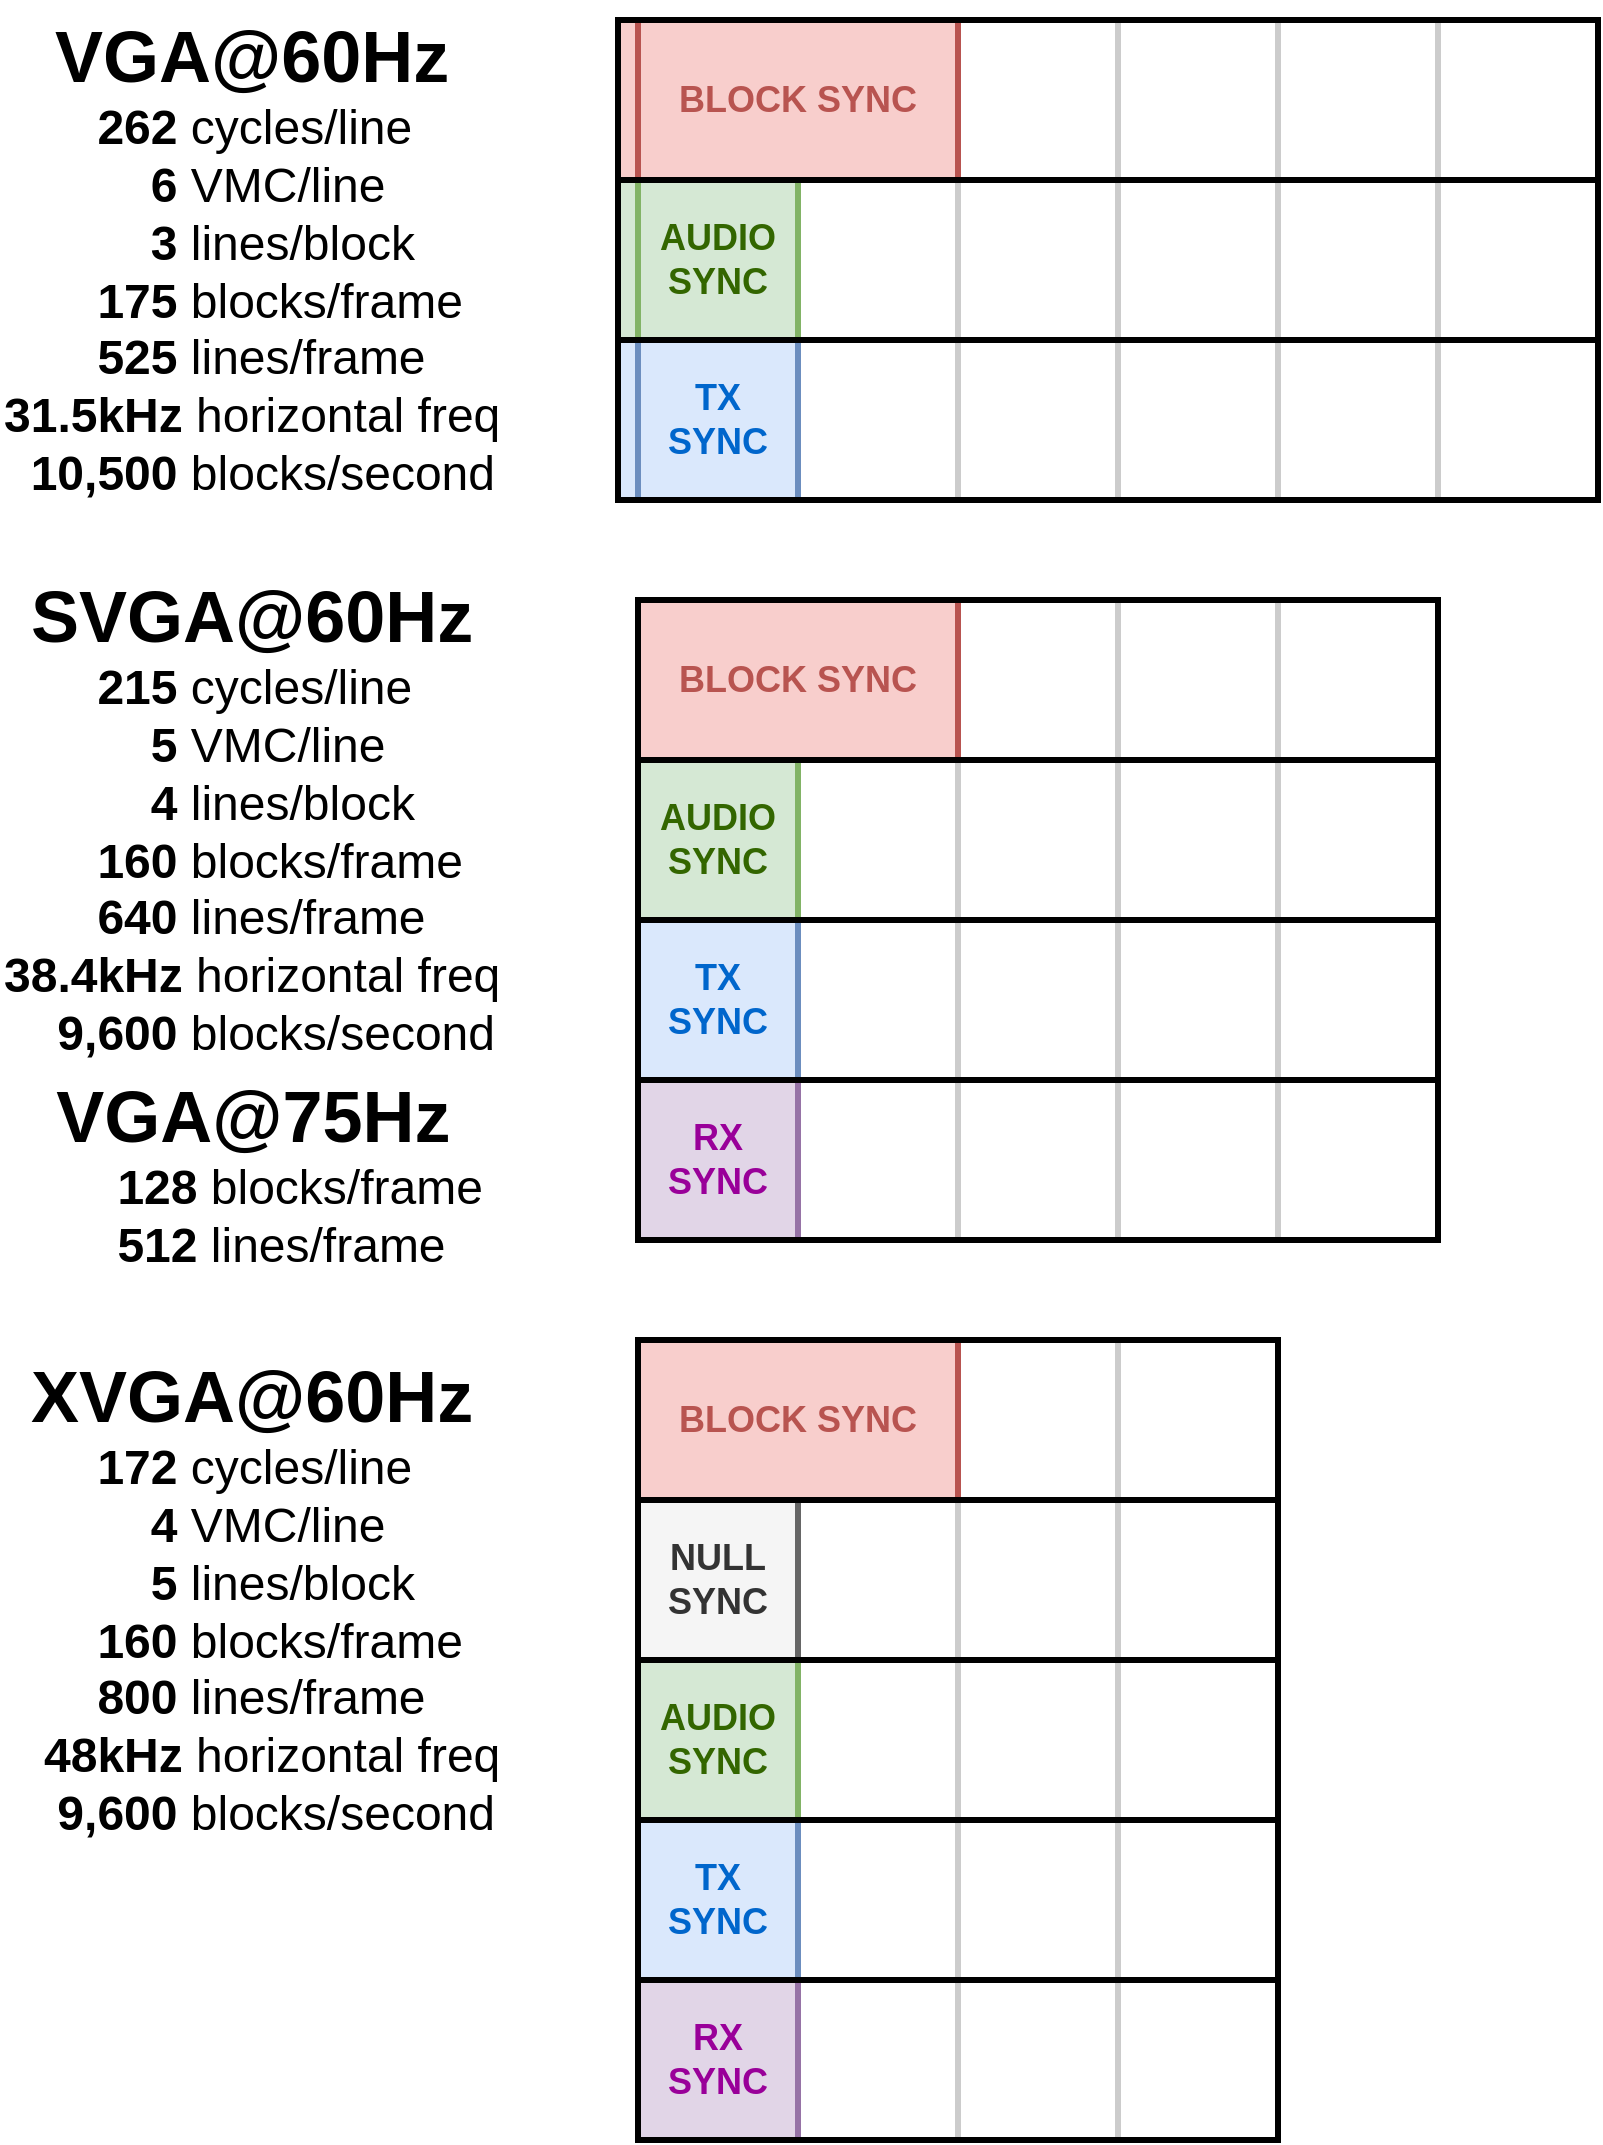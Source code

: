 <mxfile version="14.6.13" type="device"><diagram id="gTCB5Frday_FBcNrK8IL" name="Page-1"><mxGraphModel dx="1351" dy="857" grid="1" gridSize="10" guides="1" tooltips="1" connect="1" arrows="1" fold="1" page="1" pageScale="1" pageWidth="850" pageHeight="1100" math="0" shadow="0"><root><mxCell id="0"/><mxCell id="1" parent="0"/><mxCell id="jKA1xTErm6TpshTIg_mM-166" value="" style="whiteSpace=wrap;html=1;aspect=fixed;strokeWidth=3;strokeColor=#6c8ebf;fillColor=#dae8fc;" vertex="1" parent="1"><mxGeometry x="350" y="180" width="80" height="80" as="geometry"/></mxCell><mxCell id="jKA1xTErm6TpshTIg_mM-164" value="" style="whiteSpace=wrap;html=1;aspect=fixed;strokeWidth=3;strokeColor=#82b366;fillColor=#d5e8d4;fontColor=#82B366;" vertex="1" parent="1"><mxGeometry x="350" y="100" width="80" height="80" as="geometry"/></mxCell><mxCell id="jKA1xTErm6TpshTIg_mM-163" value="" style="rounded=0;whiteSpace=wrap;html=1;strokeWidth=3;strokeColor=#b85450;fillColor=#f8cecc;" vertex="1" parent="1"><mxGeometry x="350" y="20" width="10" height="80" as="geometry"/></mxCell><mxCell id="jKA1xTErm6TpshTIg_mM-89" value="" style="whiteSpace=wrap;html=1;aspect=fixed;strokeWidth=3;strokeColor=#CCCCCC;" vertex="1" parent="1"><mxGeometry x="440" y="100" width="80" height="80" as="geometry"/></mxCell><mxCell id="jKA1xTErm6TpshTIg_mM-90" value="" style="whiteSpace=wrap;html=1;aspect=fixed;strokeWidth=3;strokeColor=#CCCCCC;" vertex="1" parent="1"><mxGeometry x="440" y="180" width="80" height="80" as="geometry"/></mxCell><mxCell id="jKA1xTErm6TpshTIg_mM-91" value="" style="whiteSpace=wrap;html=1;aspect=fixed;strokeWidth=3;strokeColor=#CCCCCC;" vertex="1" parent="1"><mxGeometry x="520" y="20" width="80" height="80" as="geometry"/></mxCell><mxCell id="jKA1xTErm6TpshTIg_mM-92" value="" style="whiteSpace=wrap;html=1;aspect=fixed;strokeWidth=3;strokeColor=#CCCCCC;" vertex="1" parent="1"><mxGeometry x="520" y="100" width="80" height="80" as="geometry"/></mxCell><mxCell id="jKA1xTErm6TpshTIg_mM-93" value="" style="whiteSpace=wrap;html=1;aspect=fixed;strokeWidth=3;strokeColor=#CCCCCC;" vertex="1" parent="1"><mxGeometry x="520" y="180" width="80" height="80" as="geometry"/></mxCell><mxCell id="jKA1xTErm6TpshTIg_mM-94" value="" style="whiteSpace=wrap;html=1;aspect=fixed;strokeWidth=3;strokeColor=#CCCCCC;" vertex="1" parent="1"><mxGeometry x="600" y="20" width="80" height="80" as="geometry"/></mxCell><mxCell id="jKA1xTErm6TpshTIg_mM-95" value="" style="whiteSpace=wrap;html=1;aspect=fixed;strokeWidth=3;strokeColor=#CCCCCC;" vertex="1" parent="1"><mxGeometry x="600" y="100" width="80" height="80" as="geometry"/></mxCell><mxCell id="jKA1xTErm6TpshTIg_mM-96" value="" style="whiteSpace=wrap;html=1;aspect=fixed;strokeWidth=3;strokeColor=#CCCCCC;" vertex="1" parent="1"><mxGeometry x="600" y="180" width="80" height="80" as="geometry"/></mxCell><mxCell id="jKA1xTErm6TpshTIg_mM-97" value="" style="whiteSpace=wrap;html=1;aspect=fixed;strokeWidth=3;strokeColor=#CCCCCC;" vertex="1" parent="1"><mxGeometry x="680" y="20" width="80" height="80" as="geometry"/></mxCell><mxCell id="jKA1xTErm6TpshTIg_mM-98" value="" style="whiteSpace=wrap;html=1;aspect=fixed;strokeWidth=3;strokeColor=#CCCCCC;" vertex="1" parent="1"><mxGeometry x="680" y="100" width="80" height="80" as="geometry"/></mxCell><mxCell id="jKA1xTErm6TpshTIg_mM-99" value="" style="whiteSpace=wrap;html=1;aspect=fixed;strokeWidth=3;strokeColor=#CCCCCC;" vertex="1" parent="1"><mxGeometry x="680" y="180" width="80" height="80" as="geometry"/></mxCell><mxCell id="jKA1xTErm6TpshTIg_mM-100" value="" style="whiteSpace=wrap;html=1;aspect=fixed;strokeWidth=3;strokeColor=#CCCCCC;" vertex="1" parent="1"><mxGeometry x="760" y="20" width="80" height="80" as="geometry"/></mxCell><mxCell id="jKA1xTErm6TpshTIg_mM-101" value="" style="whiteSpace=wrap;html=1;aspect=fixed;strokeWidth=3;strokeColor=#CCCCCC;" vertex="1" parent="1"><mxGeometry x="760" y="100" width="80" height="80" as="geometry"/></mxCell><mxCell id="jKA1xTErm6TpshTIg_mM-102" value="" style="whiteSpace=wrap;html=1;aspect=fixed;strokeWidth=3;strokeColor=#CCCCCC;" vertex="1" parent="1"><mxGeometry x="760" y="180" width="80" height="80" as="geometry"/></mxCell><mxCell id="jKA1xTErm6TpshTIg_mM-104" value="" style="whiteSpace=wrap;html=1;aspect=fixed;strokeWidth=3;strokeColor=#CCCCCC;" vertex="1" parent="1"><mxGeometry x="440" y="390" width="80" height="80" as="geometry"/></mxCell><mxCell id="jKA1xTErm6TpshTIg_mM-105" value="" style="whiteSpace=wrap;html=1;aspect=fixed;strokeWidth=3;strokeColor=#CCCCCC;" vertex="1" parent="1"><mxGeometry x="440" y="470" width="80" height="80" as="geometry"/></mxCell><mxCell id="jKA1xTErm6TpshTIg_mM-106" value="" style="whiteSpace=wrap;html=1;aspect=fixed;strokeWidth=3;strokeColor=#CCCCCC;" vertex="1" parent="1"><mxGeometry x="440" y="550" width="80" height="80" as="geometry"/></mxCell><mxCell id="jKA1xTErm6TpshTIg_mM-107" value="" style="whiteSpace=wrap;html=1;aspect=fixed;strokeWidth=3;strokeColor=#CCCCCC;" vertex="1" parent="1"><mxGeometry x="520" y="310" width="80" height="80" as="geometry"/></mxCell><mxCell id="jKA1xTErm6TpshTIg_mM-108" value="" style="whiteSpace=wrap;html=1;aspect=fixed;strokeWidth=3;strokeColor=#CCCCCC;" vertex="1" parent="1"><mxGeometry x="520" y="390" width="80" height="80" as="geometry"/></mxCell><mxCell id="jKA1xTErm6TpshTIg_mM-109" value="" style="whiteSpace=wrap;html=1;aspect=fixed;strokeWidth=3;strokeColor=#CCCCCC;" vertex="1" parent="1"><mxGeometry x="520" y="470" width="80" height="80" as="geometry"/></mxCell><mxCell id="jKA1xTErm6TpshTIg_mM-110" value="" style="whiteSpace=wrap;html=1;aspect=fixed;strokeWidth=3;strokeColor=#CCCCCC;" vertex="1" parent="1"><mxGeometry x="520" y="550" width="80" height="80" as="geometry"/></mxCell><mxCell id="jKA1xTErm6TpshTIg_mM-111" value="" style="whiteSpace=wrap;html=1;aspect=fixed;strokeWidth=3;strokeColor=#CCCCCC;" vertex="1" parent="1"><mxGeometry x="600" y="310" width="80" height="80" as="geometry"/></mxCell><mxCell id="jKA1xTErm6TpshTIg_mM-112" value="" style="whiteSpace=wrap;html=1;aspect=fixed;strokeWidth=3;strokeColor=#CCCCCC;" vertex="1" parent="1"><mxGeometry x="600" y="390" width="80" height="80" as="geometry"/></mxCell><mxCell id="jKA1xTErm6TpshTIg_mM-113" value="" style="whiteSpace=wrap;html=1;aspect=fixed;strokeWidth=3;strokeColor=#CCCCCC;" vertex="1" parent="1"><mxGeometry x="600" y="470" width="80" height="80" as="geometry"/></mxCell><mxCell id="jKA1xTErm6TpshTIg_mM-114" value="" style="whiteSpace=wrap;html=1;aspect=fixed;strokeWidth=3;strokeColor=#CCCCCC;" vertex="1" parent="1"><mxGeometry x="600" y="550" width="80" height="80" as="geometry"/></mxCell><mxCell id="jKA1xTErm6TpshTIg_mM-115" value="" style="whiteSpace=wrap;html=1;aspect=fixed;strokeWidth=3;strokeColor=#CCCCCC;" vertex="1" parent="1"><mxGeometry x="680" y="310" width="80" height="80" as="geometry"/></mxCell><mxCell id="jKA1xTErm6TpshTIg_mM-116" value="" style="whiteSpace=wrap;html=1;aspect=fixed;strokeWidth=3;strokeColor=#CCCCCC;" vertex="1" parent="1"><mxGeometry x="680" y="390" width="80" height="80" as="geometry"/></mxCell><mxCell id="jKA1xTErm6TpshTIg_mM-117" value="" style="whiteSpace=wrap;html=1;aspect=fixed;strokeWidth=3;strokeColor=#CCCCCC;" vertex="1" parent="1"><mxGeometry x="680" y="470" width="80" height="80" as="geometry"/></mxCell><mxCell id="jKA1xTErm6TpshTIg_mM-118" value="" style="whiteSpace=wrap;html=1;aspect=fixed;strokeWidth=3;strokeColor=#CCCCCC;" vertex="1" parent="1"><mxGeometry x="680" y="550" width="80" height="80" as="geometry"/></mxCell><mxCell id="jKA1xTErm6TpshTIg_mM-120" value="" style="whiteSpace=wrap;html=1;aspect=fixed;strokeWidth=3;strokeColor=#CCCCCC;" vertex="1" parent="1"><mxGeometry x="440" y="760" width="80" height="80" as="geometry"/></mxCell><mxCell id="jKA1xTErm6TpshTIg_mM-121" value="" style="whiteSpace=wrap;html=1;aspect=fixed;strokeWidth=3;strokeColor=#CCCCCC;" vertex="1" parent="1"><mxGeometry x="440" y="840" width="80" height="80" as="geometry"/></mxCell><mxCell id="jKA1xTErm6TpshTIg_mM-122" value="" style="whiteSpace=wrap;html=1;aspect=fixed;strokeWidth=3;strokeColor=#CCCCCC;" vertex="1" parent="1"><mxGeometry x="440" y="920" width="80" height="80" as="geometry"/></mxCell><mxCell id="jKA1xTErm6TpshTIg_mM-123" value="" style="whiteSpace=wrap;html=1;aspect=fixed;strokeWidth=3;strokeColor=#CCCCCC;" vertex="1" parent="1"><mxGeometry x="440" y="1000" width="80" height="80" as="geometry"/></mxCell><mxCell id="jKA1xTErm6TpshTIg_mM-124" value="" style="whiteSpace=wrap;html=1;aspect=fixed;strokeWidth=3;strokeColor=#CCCCCC;" vertex="1" parent="1"><mxGeometry x="520" y="680" width="80" height="80" as="geometry"/></mxCell><mxCell id="jKA1xTErm6TpshTIg_mM-125" value="" style="whiteSpace=wrap;html=1;aspect=fixed;strokeWidth=3;strokeColor=#CCCCCC;" vertex="1" parent="1"><mxGeometry x="520" y="760" width="80" height="80" as="geometry"/></mxCell><mxCell id="jKA1xTErm6TpshTIg_mM-126" value="" style="whiteSpace=wrap;html=1;aspect=fixed;strokeWidth=3;strokeColor=#CCCCCC;" vertex="1" parent="1"><mxGeometry x="520" y="840" width="80" height="80" as="geometry"/></mxCell><mxCell id="jKA1xTErm6TpshTIg_mM-127" value="" style="whiteSpace=wrap;html=1;aspect=fixed;strokeWidth=3;strokeColor=#CCCCCC;" vertex="1" parent="1"><mxGeometry x="520" y="920" width="80" height="80" as="geometry"/></mxCell><mxCell id="jKA1xTErm6TpshTIg_mM-128" value="" style="whiteSpace=wrap;html=1;aspect=fixed;strokeWidth=3;strokeColor=#CCCCCC;" vertex="1" parent="1"><mxGeometry x="520" y="1000" width="80" height="80" as="geometry"/></mxCell><mxCell id="jKA1xTErm6TpshTIg_mM-129" value="" style="whiteSpace=wrap;html=1;aspect=fixed;strokeWidth=3;strokeColor=#CCCCCC;" vertex="1" parent="1"><mxGeometry x="600" y="680" width="80" height="80" as="geometry"/></mxCell><mxCell id="jKA1xTErm6TpshTIg_mM-130" value="" style="whiteSpace=wrap;html=1;aspect=fixed;strokeWidth=3;strokeColor=#CCCCCC;" vertex="1" parent="1"><mxGeometry x="600" y="760" width="80" height="80" as="geometry"/></mxCell><mxCell id="jKA1xTErm6TpshTIg_mM-131" value="" style="whiteSpace=wrap;html=1;aspect=fixed;strokeWidth=3;strokeColor=#CCCCCC;" vertex="1" parent="1"><mxGeometry x="600" y="840" width="80" height="80" as="geometry"/></mxCell><mxCell id="jKA1xTErm6TpshTIg_mM-132" value="" style="whiteSpace=wrap;html=1;aspect=fixed;strokeWidth=3;strokeColor=#CCCCCC;" vertex="1" parent="1"><mxGeometry x="600" y="920" width="80" height="80" as="geometry"/></mxCell><mxCell id="jKA1xTErm6TpshTIg_mM-133" value="" style="whiteSpace=wrap;html=1;aspect=fixed;strokeWidth=3;strokeColor=#CCCCCC;" vertex="1" parent="1"><mxGeometry x="600" y="1000" width="80" height="80" as="geometry"/></mxCell><mxCell id="jKA1xTErm6TpshTIg_mM-135" value="&lt;font color=&quot;#b85450&quot; size=&quot;1&quot;&gt;&lt;b style=&quot;font-size: 18px&quot;&gt;BLOCK SYNC&lt;/b&gt;&lt;/font&gt;" style="rounded=0;whiteSpace=wrap;html=1;strokeWidth=3;strokeColor=#b85450;fillColor=#f8cecc;" vertex="1" parent="1"><mxGeometry x="360" y="20" width="160" height="80" as="geometry"/></mxCell><mxCell id="jKA1xTErm6TpshTIg_mM-77" value="&lt;font style=&quot;font-size: 18px&quot; color=&quot;#336600&quot;&gt;&lt;b&gt;AUDIO SYNC&lt;/b&gt;&lt;/font&gt;" style="whiteSpace=wrap;html=1;aspect=fixed;strokeWidth=3;strokeColor=#82b366;fillColor=#d5e8d4;fontColor=#82B366;" vertex="1" parent="1"><mxGeometry x="360" y="100" width="80" height="80" as="geometry"/></mxCell><mxCell id="jKA1xTErm6TpshTIg_mM-78" value="&lt;b&gt;&lt;font style=&quot;font-size: 18px&quot; color=&quot;#0066cc&quot;&gt;TX&lt;br&gt;SYNC&lt;/font&gt;&lt;/b&gt;" style="whiteSpace=wrap;html=1;aspect=fixed;strokeWidth=3;strokeColor=#6c8ebf;fillColor=#dae8fc;" vertex="1" parent="1"><mxGeometry x="360" y="180" width="80" height="80" as="geometry"/></mxCell><mxCell id="jKA1xTErm6TpshTIg_mM-84" value="&lt;font style=&quot;font-size: 18px&quot;&gt;&lt;b&gt;NULL SYNC&lt;/b&gt;&lt;/font&gt;" style="whiteSpace=wrap;html=1;aspect=fixed;strokeWidth=3;strokeColor=#666666;fillColor=#f5f5f5;fontColor=#333333;" vertex="1" parent="1"><mxGeometry x="360" y="760" width="80" height="80" as="geometry"/></mxCell><mxCell id="jKA1xTErm6TpshTIg_mM-82" value="&lt;font style=&quot;font-size: 18px&quot; color=&quot;#990099&quot;&gt;&lt;b&gt;RX&lt;br&gt;SYNC&lt;br&gt;&lt;/b&gt;&lt;/font&gt;" style="whiteSpace=wrap;html=1;aspect=fixed;strokeWidth=3;strokeColor=#9673a6;fillColor=#e1d5e7;" vertex="1" parent="1"><mxGeometry x="360" y="550" width="80" height="80" as="geometry"/></mxCell><mxCell id="jKA1xTErm6TpshTIg_mM-137" value="" style="rounded=0;whiteSpace=wrap;html=1;fontColor=#82B366;strokeWidth=3;fillColor=none;" vertex="1" parent="1"><mxGeometry x="350" y="100" width="490" height="80" as="geometry"/></mxCell><mxCell id="jKA1xTErm6TpshTIg_mM-141" value="&lt;font color=&quot;#b85450&quot; size=&quot;1&quot;&gt;&lt;b style=&quot;font-size: 18px&quot;&gt;BLOCK SYNC&lt;/b&gt;&lt;/font&gt;" style="rounded=0;whiteSpace=wrap;html=1;strokeWidth=3;strokeColor=#b85450;fillColor=#f8cecc;" vertex="1" parent="1"><mxGeometry x="360" y="310" width="160" height="80" as="geometry"/></mxCell><mxCell id="jKA1xTErm6TpshTIg_mM-142" value="&lt;font color=&quot;#b85450&quot; size=&quot;1&quot;&gt;&lt;b style=&quot;font-size: 18px&quot;&gt;BLOCK SYNC&lt;/b&gt;&lt;/font&gt;" style="rounded=0;whiteSpace=wrap;html=1;strokeWidth=3;strokeColor=#b85450;fillColor=#f8cecc;" vertex="1" parent="1"><mxGeometry x="360" y="680" width="160" height="80" as="geometry"/></mxCell><mxCell id="jKA1xTErm6TpshTIg_mM-143" value="&lt;font style=&quot;font-size: 18px&quot; color=&quot;#336600&quot;&gt;&lt;b&gt;AUDIO SYNC&lt;/b&gt;&lt;/font&gt;" style="whiteSpace=wrap;html=1;aspect=fixed;strokeWidth=3;strokeColor=#82b366;fillColor=#d5e8d4;fontColor=#82B366;" vertex="1" parent="1"><mxGeometry x="360" y="390" width="80" height="80" as="geometry"/></mxCell><mxCell id="jKA1xTErm6TpshTIg_mM-144" value="&lt;font style=&quot;font-size: 18px&quot; color=&quot;#336600&quot;&gt;&lt;b&gt;AUDIO SYNC&lt;/b&gt;&lt;/font&gt;" style="whiteSpace=wrap;html=1;aspect=fixed;strokeWidth=3;strokeColor=#82b366;fillColor=#d5e8d4;fontColor=#82B366;" vertex="1" parent="1"><mxGeometry x="360" y="840" width="80" height="80" as="geometry"/></mxCell><mxCell id="jKA1xTErm6TpshTIg_mM-145" value="&lt;b&gt;&lt;font style=&quot;font-size: 18px&quot; color=&quot;#0066cc&quot;&gt;TX&lt;br&gt;SYNC&lt;br&gt;&lt;/font&gt;&lt;/b&gt;" style="whiteSpace=wrap;html=1;aspect=fixed;strokeWidth=3;strokeColor=#6c8ebf;fillColor=#dae8fc;" vertex="1" parent="1"><mxGeometry x="360" y="470" width="80" height="80" as="geometry"/></mxCell><mxCell id="jKA1xTErm6TpshTIg_mM-146" value="&lt;b&gt;&lt;font style=&quot;font-size: 18px&quot; color=&quot;#0066cc&quot;&gt;TX&lt;br&gt;SYNC&lt;br&gt;&lt;/font&gt;&lt;/b&gt;" style="whiteSpace=wrap;html=1;aspect=fixed;strokeWidth=3;strokeColor=#6c8ebf;fillColor=#dae8fc;" vertex="1" parent="1"><mxGeometry x="360" y="920" width="80" height="80" as="geometry"/></mxCell><mxCell id="jKA1xTErm6TpshTIg_mM-147" value="&lt;font style=&quot;font-size: 18px&quot; color=&quot;#990099&quot;&gt;&lt;b&gt;RX&lt;br&gt;SYNC&lt;br&gt;&lt;/b&gt;&lt;/font&gt;" style="whiteSpace=wrap;html=1;aspect=fixed;strokeWidth=3;strokeColor=#9673a6;fillColor=#e1d5e7;" vertex="1" parent="1"><mxGeometry x="360" y="1000" width="80" height="80" as="geometry"/></mxCell><mxCell id="jKA1xTErm6TpshTIg_mM-148" value="" style="rounded=0;whiteSpace=wrap;html=1;fontColor=#82B366;strokeWidth=3;fillColor=none;" vertex="1" parent="1"><mxGeometry x="350" y="20" width="490" height="80" as="geometry"/></mxCell><mxCell id="jKA1xTErm6TpshTIg_mM-149" value="" style="rounded=0;whiteSpace=wrap;html=1;fontColor=#82B366;strokeWidth=3;fillColor=none;" vertex="1" parent="1"><mxGeometry x="350" y="180" width="490" height="80" as="geometry"/></mxCell><mxCell id="jKA1xTErm6TpshTIg_mM-150" value="" style="rounded=0;whiteSpace=wrap;html=1;fontColor=#82B366;strokeWidth=3;fillColor=none;" vertex="1" parent="1"><mxGeometry x="360" y="310" width="400" height="80" as="geometry"/></mxCell><mxCell id="jKA1xTErm6TpshTIg_mM-151" value="" style="rounded=0;whiteSpace=wrap;html=1;fontColor=#82B366;strokeWidth=3;fillColor=none;" vertex="1" parent="1"><mxGeometry x="360" y="390" width="400" height="80" as="geometry"/></mxCell><mxCell id="jKA1xTErm6TpshTIg_mM-152" value="" style="rounded=0;whiteSpace=wrap;html=1;fontColor=#82B366;strokeWidth=3;fillColor=none;" vertex="1" parent="1"><mxGeometry x="360" y="470" width="400" height="80" as="geometry"/></mxCell><mxCell id="jKA1xTErm6TpshTIg_mM-153" value="" style="rounded=0;whiteSpace=wrap;html=1;fontColor=#82B366;strokeWidth=3;fillColor=none;" vertex="1" parent="1"><mxGeometry x="360" y="550" width="400" height="80" as="geometry"/></mxCell><mxCell id="jKA1xTErm6TpshTIg_mM-154" value="" style="rounded=0;whiteSpace=wrap;html=1;fontColor=#82B366;strokeWidth=3;fillColor=none;" vertex="1" parent="1"><mxGeometry x="360" y="680" width="320" height="80" as="geometry"/></mxCell><mxCell id="jKA1xTErm6TpshTIg_mM-155" value="" style="rounded=0;whiteSpace=wrap;html=1;fontColor=#82B366;strokeWidth=3;fillColor=none;" vertex="1" parent="1"><mxGeometry x="360" y="760" width="320" height="80" as="geometry"/></mxCell><mxCell id="jKA1xTErm6TpshTIg_mM-156" value="" style="rounded=0;whiteSpace=wrap;html=1;fontColor=#82B366;strokeWidth=3;fillColor=none;" vertex="1" parent="1"><mxGeometry x="360" y="840" width="320" height="80" as="geometry"/></mxCell><mxCell id="jKA1xTErm6TpshTIg_mM-157" value="" style="rounded=0;whiteSpace=wrap;html=1;fontColor=#82B366;strokeWidth=3;fillColor=none;" vertex="1" parent="1"><mxGeometry x="360" y="920" width="320" height="80" as="geometry"/></mxCell><mxCell id="jKA1xTErm6TpshTIg_mM-158" value="" style="rounded=0;whiteSpace=wrap;html=1;fontColor=#82B366;strokeWidth=3;fillColor=none;" vertex="1" parent="1"><mxGeometry x="360" y="1000" width="320" height="80" as="geometry"/></mxCell><mxCell id="jKA1xTErm6TpshTIg_mM-159" value="&lt;div style=&quot;text-align: center&quot;&gt;&lt;b style=&quot;color: rgb(0 , 0 , 0)&quot;&gt;&lt;font style=&quot;font-size: 36px&quot;&gt;VGA@60Hz&lt;/font&gt;&lt;/b&gt;&lt;/div&gt;&lt;font color=&quot;#000000&quot; style=&quot;font-size: 24px&quot;&gt;&amp;nbsp; &amp;nbsp; &amp;nbsp; &amp;nbsp;&lt;b&gt;262&lt;/b&gt; cycles/line&lt;br&gt;&amp;nbsp; &amp;nbsp; &amp;nbsp; &amp;nbsp; &amp;nbsp; &amp;nbsp;&lt;b&gt;6&lt;/b&gt; VMC/line&lt;br&gt;&lt;/font&gt;&lt;span style=&quot;color: rgb(0 , 0 , 0) ; font-size: 24px&quot;&gt;&amp;nbsp; &amp;nbsp; &amp;nbsp; &amp;nbsp; &amp;nbsp; &amp;nbsp;&lt;b&gt;3&lt;/b&gt; lines/block&lt;br&gt;&amp;nbsp; &amp;nbsp; &amp;nbsp; &amp;nbsp;&lt;b&gt;175&lt;/b&gt; blocks/frame&lt;br&gt;&amp;nbsp; &amp;nbsp; &amp;nbsp; &amp;nbsp;&lt;b&gt;525&lt;/b&gt; lines/frame&lt;br&gt;&lt;b&gt;31.5kHz&lt;/b&gt; horizontal freq&lt;br&gt;&lt;b&gt;&amp;nbsp; 10,500&lt;/b&gt; blocks/second&lt;br&gt;&lt;/span&gt;" style="text;html=1;strokeColor=none;fillColor=none;align=left;verticalAlign=top;whiteSpace=wrap;rounded=0;fontColor=#82B366;" vertex="1" parent="1"><mxGeometry x="41" y="10" width="290" height="240" as="geometry"/></mxCell><mxCell id="jKA1xTErm6TpshTIg_mM-167" value="&lt;div style=&quot;text-align: center&quot;&gt;&lt;b style=&quot;color: rgb(0 , 0 , 0)&quot;&gt;&lt;font style=&quot;font-size: 36px&quot;&gt;SVGA@60Hz&lt;/font&gt;&lt;/b&gt;&lt;/div&gt;&lt;font color=&quot;#000000&quot; style=&quot;font-size: 24px&quot;&gt;&amp;nbsp; &amp;nbsp; &amp;nbsp; &amp;nbsp;&lt;b&gt;215&lt;/b&gt;&amp;nbsp;cycles/line&lt;br&gt;&amp;nbsp; &amp;nbsp; &amp;nbsp; &amp;nbsp; &amp;nbsp; &amp;nbsp;&lt;b&gt;5&lt;/b&gt;&amp;nbsp;VMC/line&lt;br&gt;&lt;/font&gt;&lt;span style=&quot;color: rgb(0 , 0 , 0) ; font-size: 24px&quot;&gt;&amp;nbsp; &amp;nbsp; &amp;nbsp; &amp;nbsp; &amp;nbsp; &amp;nbsp;&lt;b&gt;4&lt;/b&gt;&amp;nbsp;lines/block&lt;br&gt;&amp;nbsp; &amp;nbsp; &amp;nbsp; &amp;nbsp;&lt;b&gt;160&lt;/b&gt;&amp;nbsp;blocks/frame&lt;br&gt;&amp;nbsp; &amp;nbsp; &amp;nbsp; &amp;nbsp;&lt;b&gt;640&lt;/b&gt;&amp;nbsp;lines/frame&lt;br&gt;&lt;b&gt;38.4kHz&lt;/b&gt; horizontal freq&lt;br&gt;&amp;nbsp; &amp;nbsp;&amp;nbsp;&lt;b&gt;9,600&lt;/b&gt; blocks/second&lt;br&gt;&lt;/span&gt;" style="text;html=1;strokeColor=none;fillColor=none;align=left;verticalAlign=top;whiteSpace=wrap;rounded=0;fontColor=#82B366;" vertex="1" parent="1"><mxGeometry x="41" y="290" width="290" height="240" as="geometry"/></mxCell><mxCell id="jKA1xTErm6TpshTIg_mM-168" value="&lt;div style=&quot;text-align: center&quot;&gt;&lt;b style=&quot;color: rgb(0 , 0 , 0)&quot;&gt;&lt;font style=&quot;font-size: 36px&quot;&gt;XVGA@60Hz&lt;/font&gt;&lt;/b&gt;&lt;/div&gt;&lt;font color=&quot;#000000&quot; style=&quot;font-size: 24px&quot;&gt;&amp;nbsp; &amp;nbsp; &amp;nbsp; &amp;nbsp;&lt;b&gt;172&lt;/b&gt;&amp;nbsp;cycles/line&lt;br&gt;&amp;nbsp; &amp;nbsp; &amp;nbsp; &amp;nbsp; &amp;nbsp; &amp;nbsp;&lt;b&gt;4&lt;/b&gt;&amp;nbsp;VMC/line&lt;br&gt;&lt;/font&gt;&lt;span style=&quot;color: rgb(0 , 0 , 0) ; font-size: 24px&quot;&gt;&amp;nbsp; &amp;nbsp; &amp;nbsp; &amp;nbsp; &amp;nbsp; &amp;nbsp;&lt;b&gt;5&lt;/b&gt;&amp;nbsp;lines/block&lt;br&gt;&amp;nbsp; &amp;nbsp; &amp;nbsp; &amp;nbsp;&lt;b&gt;160&lt;/b&gt;&amp;nbsp;blocks/frame&lt;br&gt;&amp;nbsp; &amp;nbsp; &amp;nbsp; &amp;nbsp;&lt;b&gt;800&lt;/b&gt;&amp;nbsp;lines/frame&lt;br&gt;&lt;b&gt;&amp;nbsp; &amp;nbsp;48kHz&lt;/b&gt; horizontal freq&lt;br&gt;&amp;nbsp; &amp;nbsp;&amp;nbsp;&lt;b&gt;9,600&lt;/b&gt; blocks/second&lt;br&gt;&lt;/span&gt;" style="text;html=1;strokeColor=none;fillColor=none;align=left;verticalAlign=top;whiteSpace=wrap;rounded=0;fontColor=#82B366;" vertex="1" parent="1"><mxGeometry x="41" y="680" width="290" height="240" as="geometry"/></mxCell><mxCell id="jKA1xTErm6TpshTIg_mM-169" value="&lt;div style=&quot;text-align: center&quot;&gt;&lt;b style=&quot;color: rgb(0 , 0 , 0)&quot;&gt;&lt;font style=&quot;font-size: 36px&quot;&gt;VGA@75Hz&lt;/font&gt;&lt;/b&gt;&lt;/div&gt;&lt;span style=&quot;color: rgb(0 , 0 , 0) ; font-size: 24px&quot;&gt;&amp;nbsp; &amp;nbsp; &amp;nbsp; &amp;nbsp;&lt;b&gt;128&lt;/b&gt; blocks/frame&lt;br&gt;&amp;nbsp; &amp;nbsp; &amp;nbsp; &amp;nbsp;&lt;b&gt;512&lt;/b&gt;&amp;nbsp;lines/frame&lt;br&gt;&lt;/span&gt;" style="text;html=1;strokeColor=none;fillColor=none;align=left;verticalAlign=top;whiteSpace=wrap;rounded=0;fontColor=#82B366;" vertex="1" parent="1"><mxGeometry x="51" y="540" width="290" height="110" as="geometry"/></mxCell></root></mxGraphModel></diagram></mxfile>